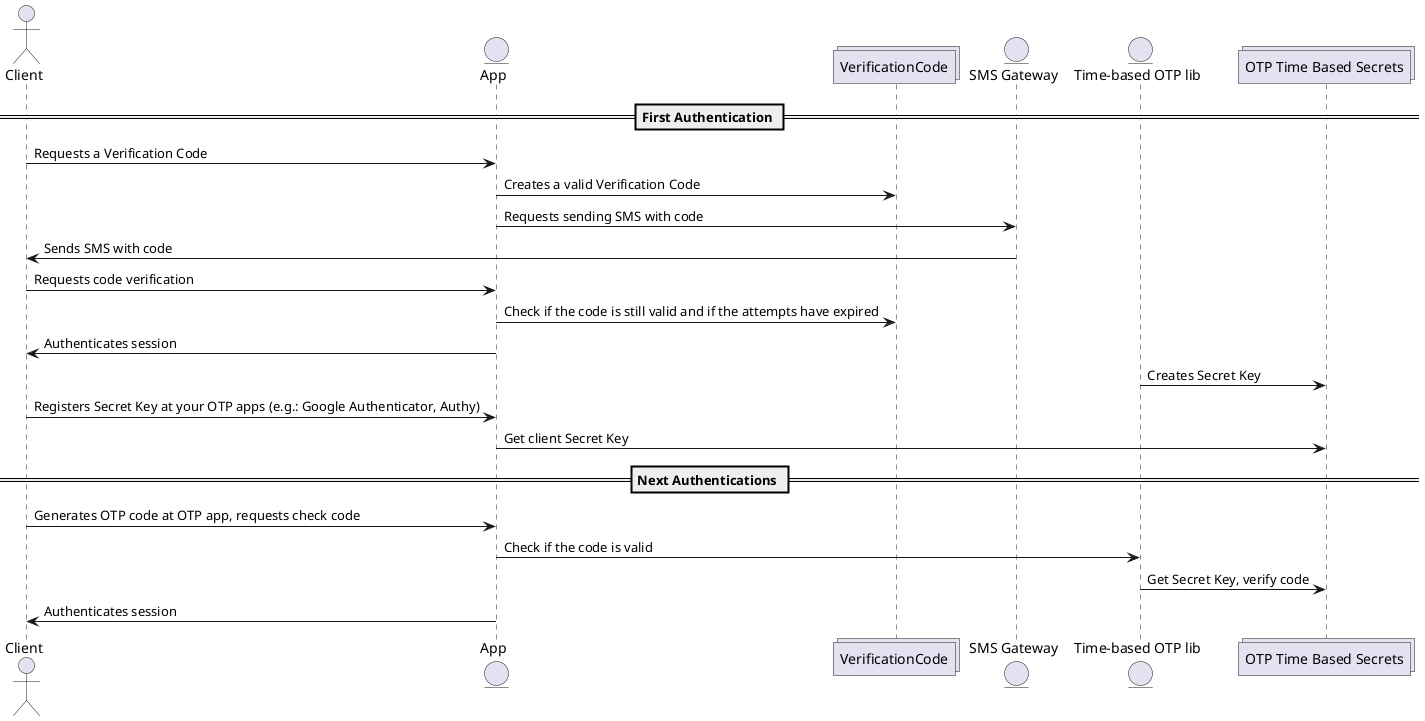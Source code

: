 @startuml otp-time-based
actor           Client as client
entity          App as app
collections     VerificationCode as verification_code
entity          "SMS Gateway" as sms_gateway
entity          "Time-based OTP lib" as otp
collections     "OTP Time Based Secrets" as otp_secrets

== First Authentication ==

client -> app : Requests a Verification Code
app -> verification_code : Creates a valid Verification Code
app -> sms_gateway : Requests sending SMS with code
sms_gateway -> client : Sends SMS with code
client -> app : Requests code verification
app -> verification_code : Check if the code is still valid and if the attempts have expired
app -> client : Authenticates session
otp -> otp_secrets : Creates Secret Key
client -> app : Registers Secret Key at your OTP apps (e.g.: Google Authenticator, Authy)
app -> otp_secrets : Get client Secret Key

== Next Authentications ==

client -> app : Generates OTP code at OTP app, requests check code
app -> otp : Check if the code is valid
otp -> otp_secrets : Get Secret Key, verify code
app -> client : Authenticates session
@enduml
